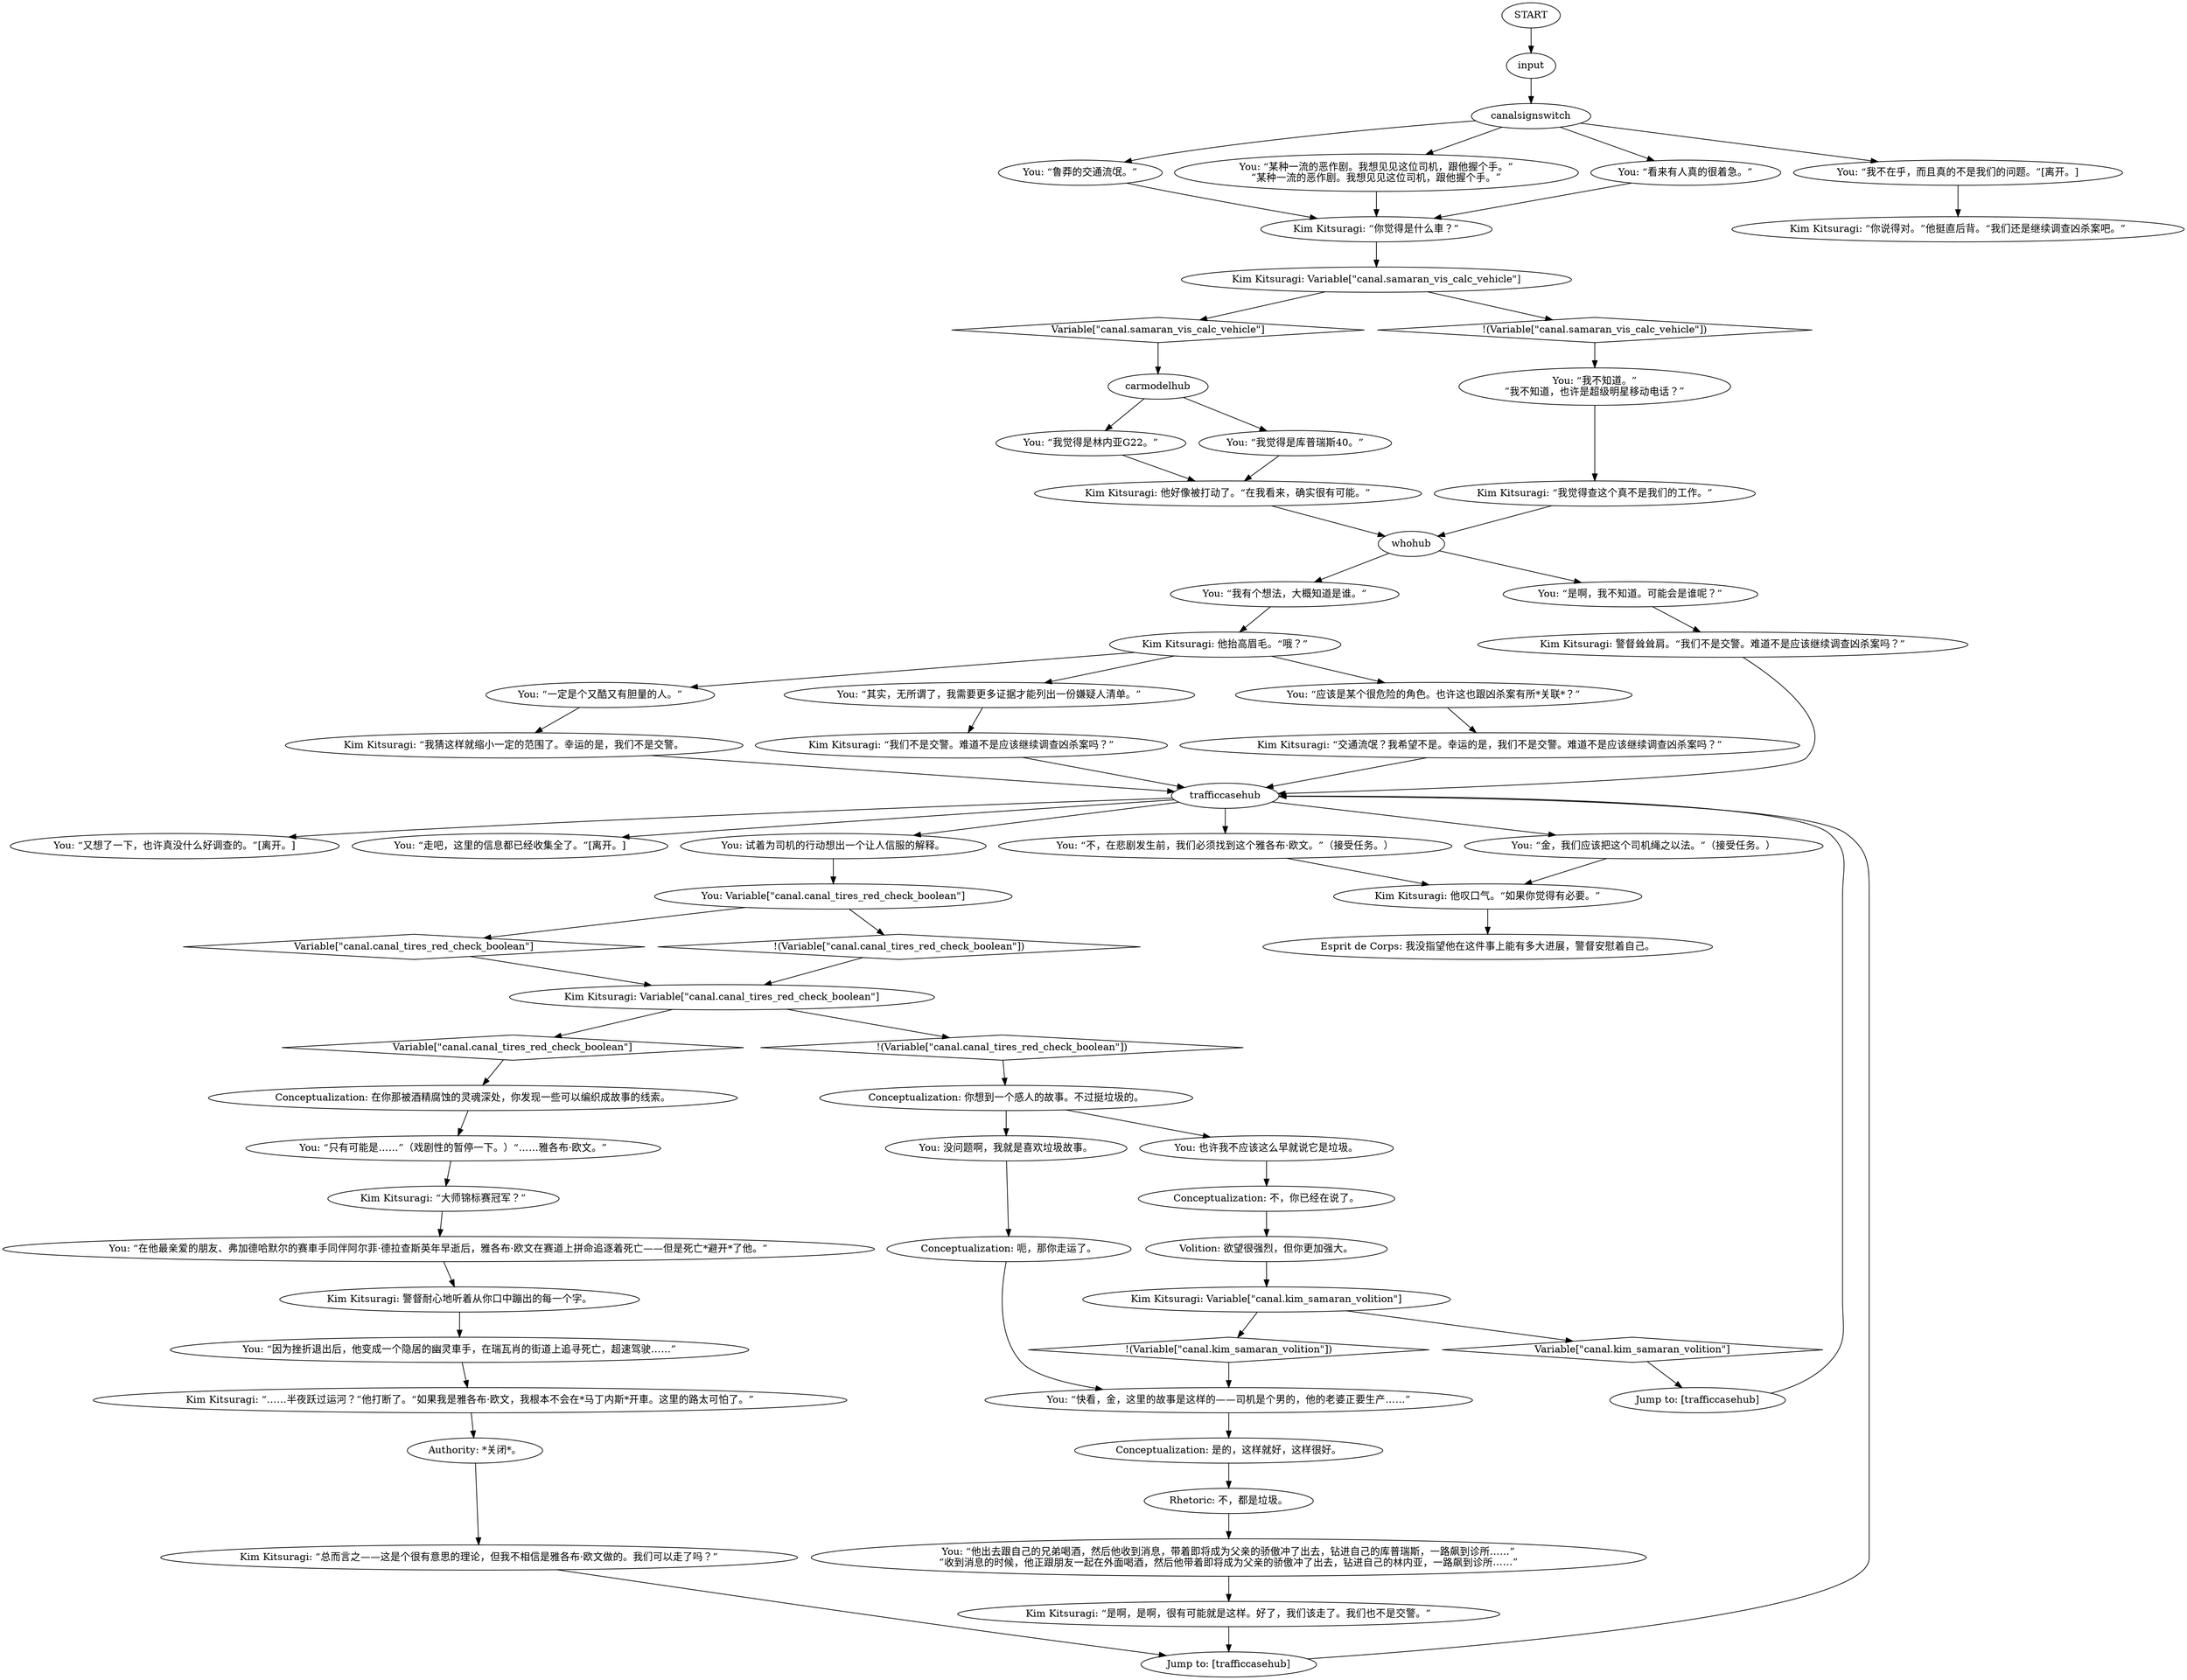 # KIM SWITCH / SAMARAN BUTTER
# Kim asks you what you think might have happened at the canal.
# ==================================================
digraph G {
	  0 [label="START"];
	  1 [label="input"];
	  2 [label="You: “鲁莽的交通流氓。”"];
	  3 [label="You: “某种一流的恶作剧。我想见见这位司机，跟他握个手。”\n“某种一流的恶作剧。我想见见这位司机，跟他握个手。”"];
	  4 [label="You: “又想了一下，也许真没什么好调查的。”[离开。]"];
	  5 [label="whohub"];
	  6 [label="Kim Kitsuragi: “交通流氓？我希望不是。幸运的是，我们不是交警。难道不是应该继续调查凶杀案吗？”"];
	  7 [label="trafficcasehub"];
	  8 [label="You: “快看，金，这里的故事是这样的——司机是个男的，他的老婆正要生产……”"];
	  9 [label="You: “一定是个又酷又有胆量的人。”"];
	  10 [label="Esprit de Corps: 我没指望他在这件事上能有多大进展，警督安慰着自己。"];
	  11 [label="Kim Kitsuragi: “你说得对。”他挺直后背。“我们还是继续调查凶杀案吧。”"];
	  12 [label="You: “其实，无所谓了，我需要更多证据才能列出一份嫌疑人清单。”"];
	  13 [label="You: “走吧，这里的信息都已经收集全了。”[离开。]"];
	  14 [label="Kim Kitsuragi: Variable[\"canal.kim_samaran_volition\"]"];
	  15 [label="Variable[\"canal.kim_samaran_volition\"]", shape=diamond];
	  16 [label="!(Variable[\"canal.kim_samaran_volition\"])", shape=diamond];
	  17 [label="You: “我觉得是林内亚G22。”"];
	  18 [label="You: “我不知道。”\n“我不知道，也许是超级明星移动电话？”"];
	  19 [label="Kim Kitsuragi: “我觉得查这个真不是我们的工作。”"];
	  20 [label="You: “我不在乎，而且真的不是我们的问题。”[离开。]"];
	  21 [label="You: 没问题啊，我就是喜欢垃圾故事。"];
	  22 [label="Conceptualization: 呃，那你走运了。"];
	  23 [label="Kim Kitsuragi: “我猜这样就缩小一定的范围了。幸运的是，我们不是交警。"];
	  24 [label="You: 试着为司机的行动想出一个让人信服的解释。"];
	  25 [label="You: Variable[\"canal.canal_tires_red_check_boolean\"]"];
	  26 [label="Variable[\"canal.canal_tires_red_check_boolean\"]", shape=diamond];
	  27 [label="!(Variable[\"canal.canal_tires_red_check_boolean\"])", shape=diamond];
	  28 [label="You: “因为挫折退出后，他变成一个隐居的幽灵車手，在瑞瓦肖的街道上追寻死亡，超速驾驶……”"];
	  29 [label="Authority: *关闭*。"];
	  30 [label="Kim Kitsuragi: 他好像被打动了。“在我看来，确实很有可能。”"];
	  31 [label="Jump to: [trafficcasehub]"];
	  32 [label="You: “应该是某个很危险的角色。也许这也跟凶杀案有所*关联*？”"];
	  33 [label="Kim Kitsuragi: “我们不是交警。难道不是应该继续调查凶杀案吗？”"];
	  34 [label="Kim Kitsuragi: Variable[\"canal.canal_tires_red_check_boolean\"]"];
	  35 [label="Variable[\"canal.canal_tires_red_check_boolean\"]", shape=diamond];
	  36 [label="!(Variable[\"canal.canal_tires_red_check_boolean\"])", shape=diamond];
	  37 [label="Conceptualization: 在你那被酒精腐蚀的灵魂深处，你发现一些可以编织成故事的线索。"];
	  38 [label="Kim Kitsuragi: “你觉得是什么車？”"];
	  39 [label="Kim Kitsuragi: 他抬高眉毛。“哦？”"];
	  40 [label="carmodelhub"];
	  41 [label="You: “我有个想法，大概知道是谁。”"];
	  42 [label="Kim Kitsuragi: “总而言之——这是个很有意思的理论，但我不相信是雅各布·欧文做的。我们可以走了吗？”"];
	  43 [label="You: “我觉得是库普瑞斯40。”"];
	  44 [label="You: “看来有人真的很着急。”"];
	  45 [label="You: “他出去跟自己的兄弟喝酒，然后他收到消息，带着即将成为父亲的骄傲冲了出去，钻进自己的库普瑞斯，一路飙到诊所……”\n“收到消息的时候，他正跟朋友一起在外面喝酒，然后他带着即将成为父亲的骄傲冲了出去，钻进自己的林内亚，一路飙到诊所……”"];
	  46 [label="Kim Kitsuragi: 他叹口气。“如果你觉得有必要。”"];
	  47 [label="Kim Kitsuragi: “大师锦标赛冠军？”"];
	  48 [label="You: “是啊，我不知道。可能会是谁呢？”"];
	  49 [label="Kim Kitsuragi: 警督耸耸肩。“我们不是交警。难道不是应该继续调查凶杀案吗？”"];
	  50 [label="Kim Kitsuragi: “是啊，是啊，很有可能就是这样。好了，我们该走了。我们也不是交警。”"];
	  51 [label="Conceptualization: 你想到一个感人的故事。不过挺垃圾的。"];
	  52 [label="You: “不，在悲剧发生前，我们必须找到这个雅各布·欧文。”（接受任务。）"];
	  53 [label="Jump to: [trafficcasehub]"];
	  54 [label="Kim Kitsuragi: “……半夜跃过运河？”他打断了。“如果我是雅各布·欧文，我根本不会在*马丁内斯*开車。这里的路太可怕了。”"];
	  55 [label="Kim Kitsuragi: 警督耐心地听着从你口中蹦出的每一个字。"];
	  56 [label="You: “金，我们应该把这个司机绳之以法。”（接受任务。）"];
	  57 [label="Kim Kitsuragi: Variable[\"canal.samaran_vis_calc_vehicle\"]"];
	  58 [label="Variable[\"canal.samaran_vis_calc_vehicle\"]", shape=diamond];
	  59 [label="!(Variable[\"canal.samaran_vis_calc_vehicle\"])", shape=diamond];
	  60 [label="You: 也许我不应该这么早就说它是垃圾。"];
	  61 [label="Conceptualization: 是的，这样就好，这样很好。"];
	  62 [label="Conceptualization: 不，你已经在说了。"];
	  63 [label="Volition: 欲望很强烈，但你更加强大。"];
	  64 [label="canalsignswitch"];
	  65 [label="You: “在他最亲爱的朋友、弗加德哈默尔的赛車手同伴阿尔菲·德拉查斯英年早逝后，雅各布·欧文在赛道上拼命追逐着死亡——但是死亡*避开*了他。”"];
	  66 [label="Rhetoric: 不，都是垃圾。"];
	  67 [label="You: “只有可能是……”（戏剧性的暂停一下。）“……雅各布·欧文。”"];
	  0 -> 1
	  1 -> 64
	  2 -> 38
	  3 -> 38
	  5 -> 48
	  5 -> 41
	  6 -> 7
	  7 -> 4
	  7 -> 13
	  7 -> 52
	  7 -> 24
	  7 -> 56
	  8 -> 61
	  9 -> 23
	  12 -> 33
	  14 -> 16
	  14 -> 15
	  15 -> 31
	  16 -> 8
	  17 -> 30
	  18 -> 19
	  19 -> 5
	  20 -> 11
	  21 -> 22
	  22 -> 8
	  23 -> 7
	  24 -> 25
	  25 -> 26
	  25 -> 27
	  26 -> 34
	  27 -> 34
	  28 -> 54
	  29 -> 42
	  30 -> 5
	  31 -> 7
	  32 -> 6
	  33 -> 7
	  34 -> 35
	  34 -> 36
	  35 -> 37
	  36 -> 51
	  37 -> 67
	  38 -> 57
	  39 -> 32
	  39 -> 9
	  39 -> 12
	  40 -> 17
	  40 -> 43
	  41 -> 39
	  42 -> 53
	  43 -> 30
	  44 -> 38
	  45 -> 50
	  46 -> 10
	  47 -> 65
	  48 -> 49
	  49 -> 7
	  50 -> 53
	  51 -> 60
	  51 -> 21
	  52 -> 46
	  53 -> 7
	  54 -> 29
	  55 -> 28
	  56 -> 46
	  57 -> 58
	  57 -> 59
	  58 -> 40
	  59 -> 18
	  60 -> 62
	  61 -> 66
	  62 -> 63
	  63 -> 14
	  64 -> 2
	  64 -> 3
	  64 -> 44
	  64 -> 20
	  65 -> 55
	  66 -> 45
	  67 -> 47
}

